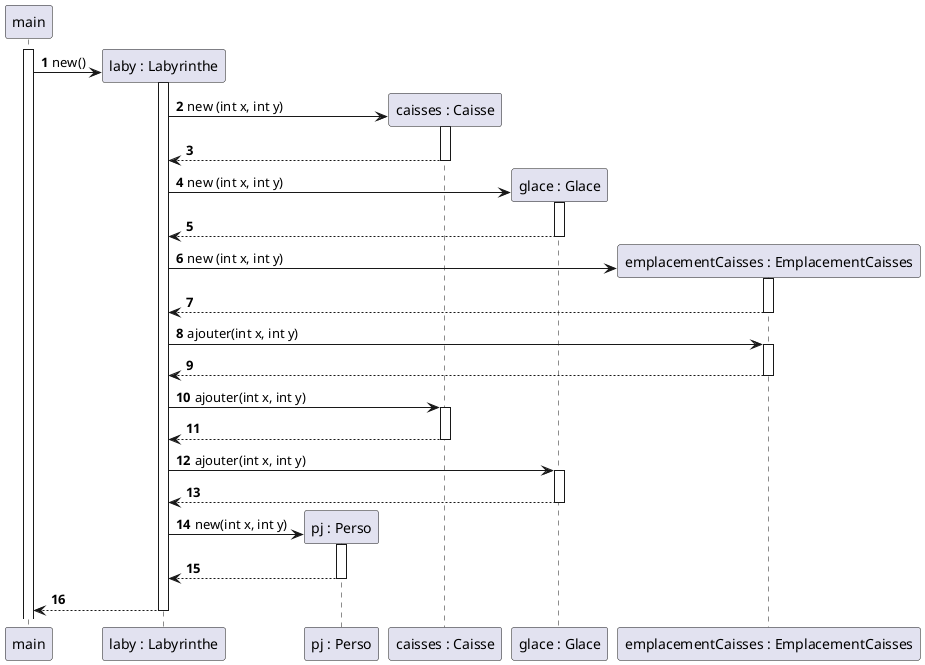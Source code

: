 @startuml
'https://plantuml.com/sequence-diagram
participant "main" as m
participant "laby : Labyrinthe" as l
participant "pj : Perso" as p
participant "caisses : Caisse" as c
participant "glace : Glace" as g
participant "emplacementCaisses : EmplacementCaisses" as ep

autonumber



activate m

create l
m -> l : new()
activate l

create c
l -> c : new (int x, int y)
activate c
l <-- c
deactivate c

create g
l -> g : new (int x, int y)
activate g
l <-- g
deactivate g

create ep
l -> ep : new (int x, int y)
activate ep
l <-- ep
deactivate ep

l -> ep : ajouter(int x, int y)
activate ep
l <-- ep
deactivate ep

l -> c : ajouter(int x, int y)
activate c
l <-- c
deactivate c
l -> g : ajouter(int x, int y)
activate g
l <-- g
deactivate g

create p
l -> p : new(int x, int y)
activate p
l <-- p
deactivate p
m <-- l
deactivate l



@enduml